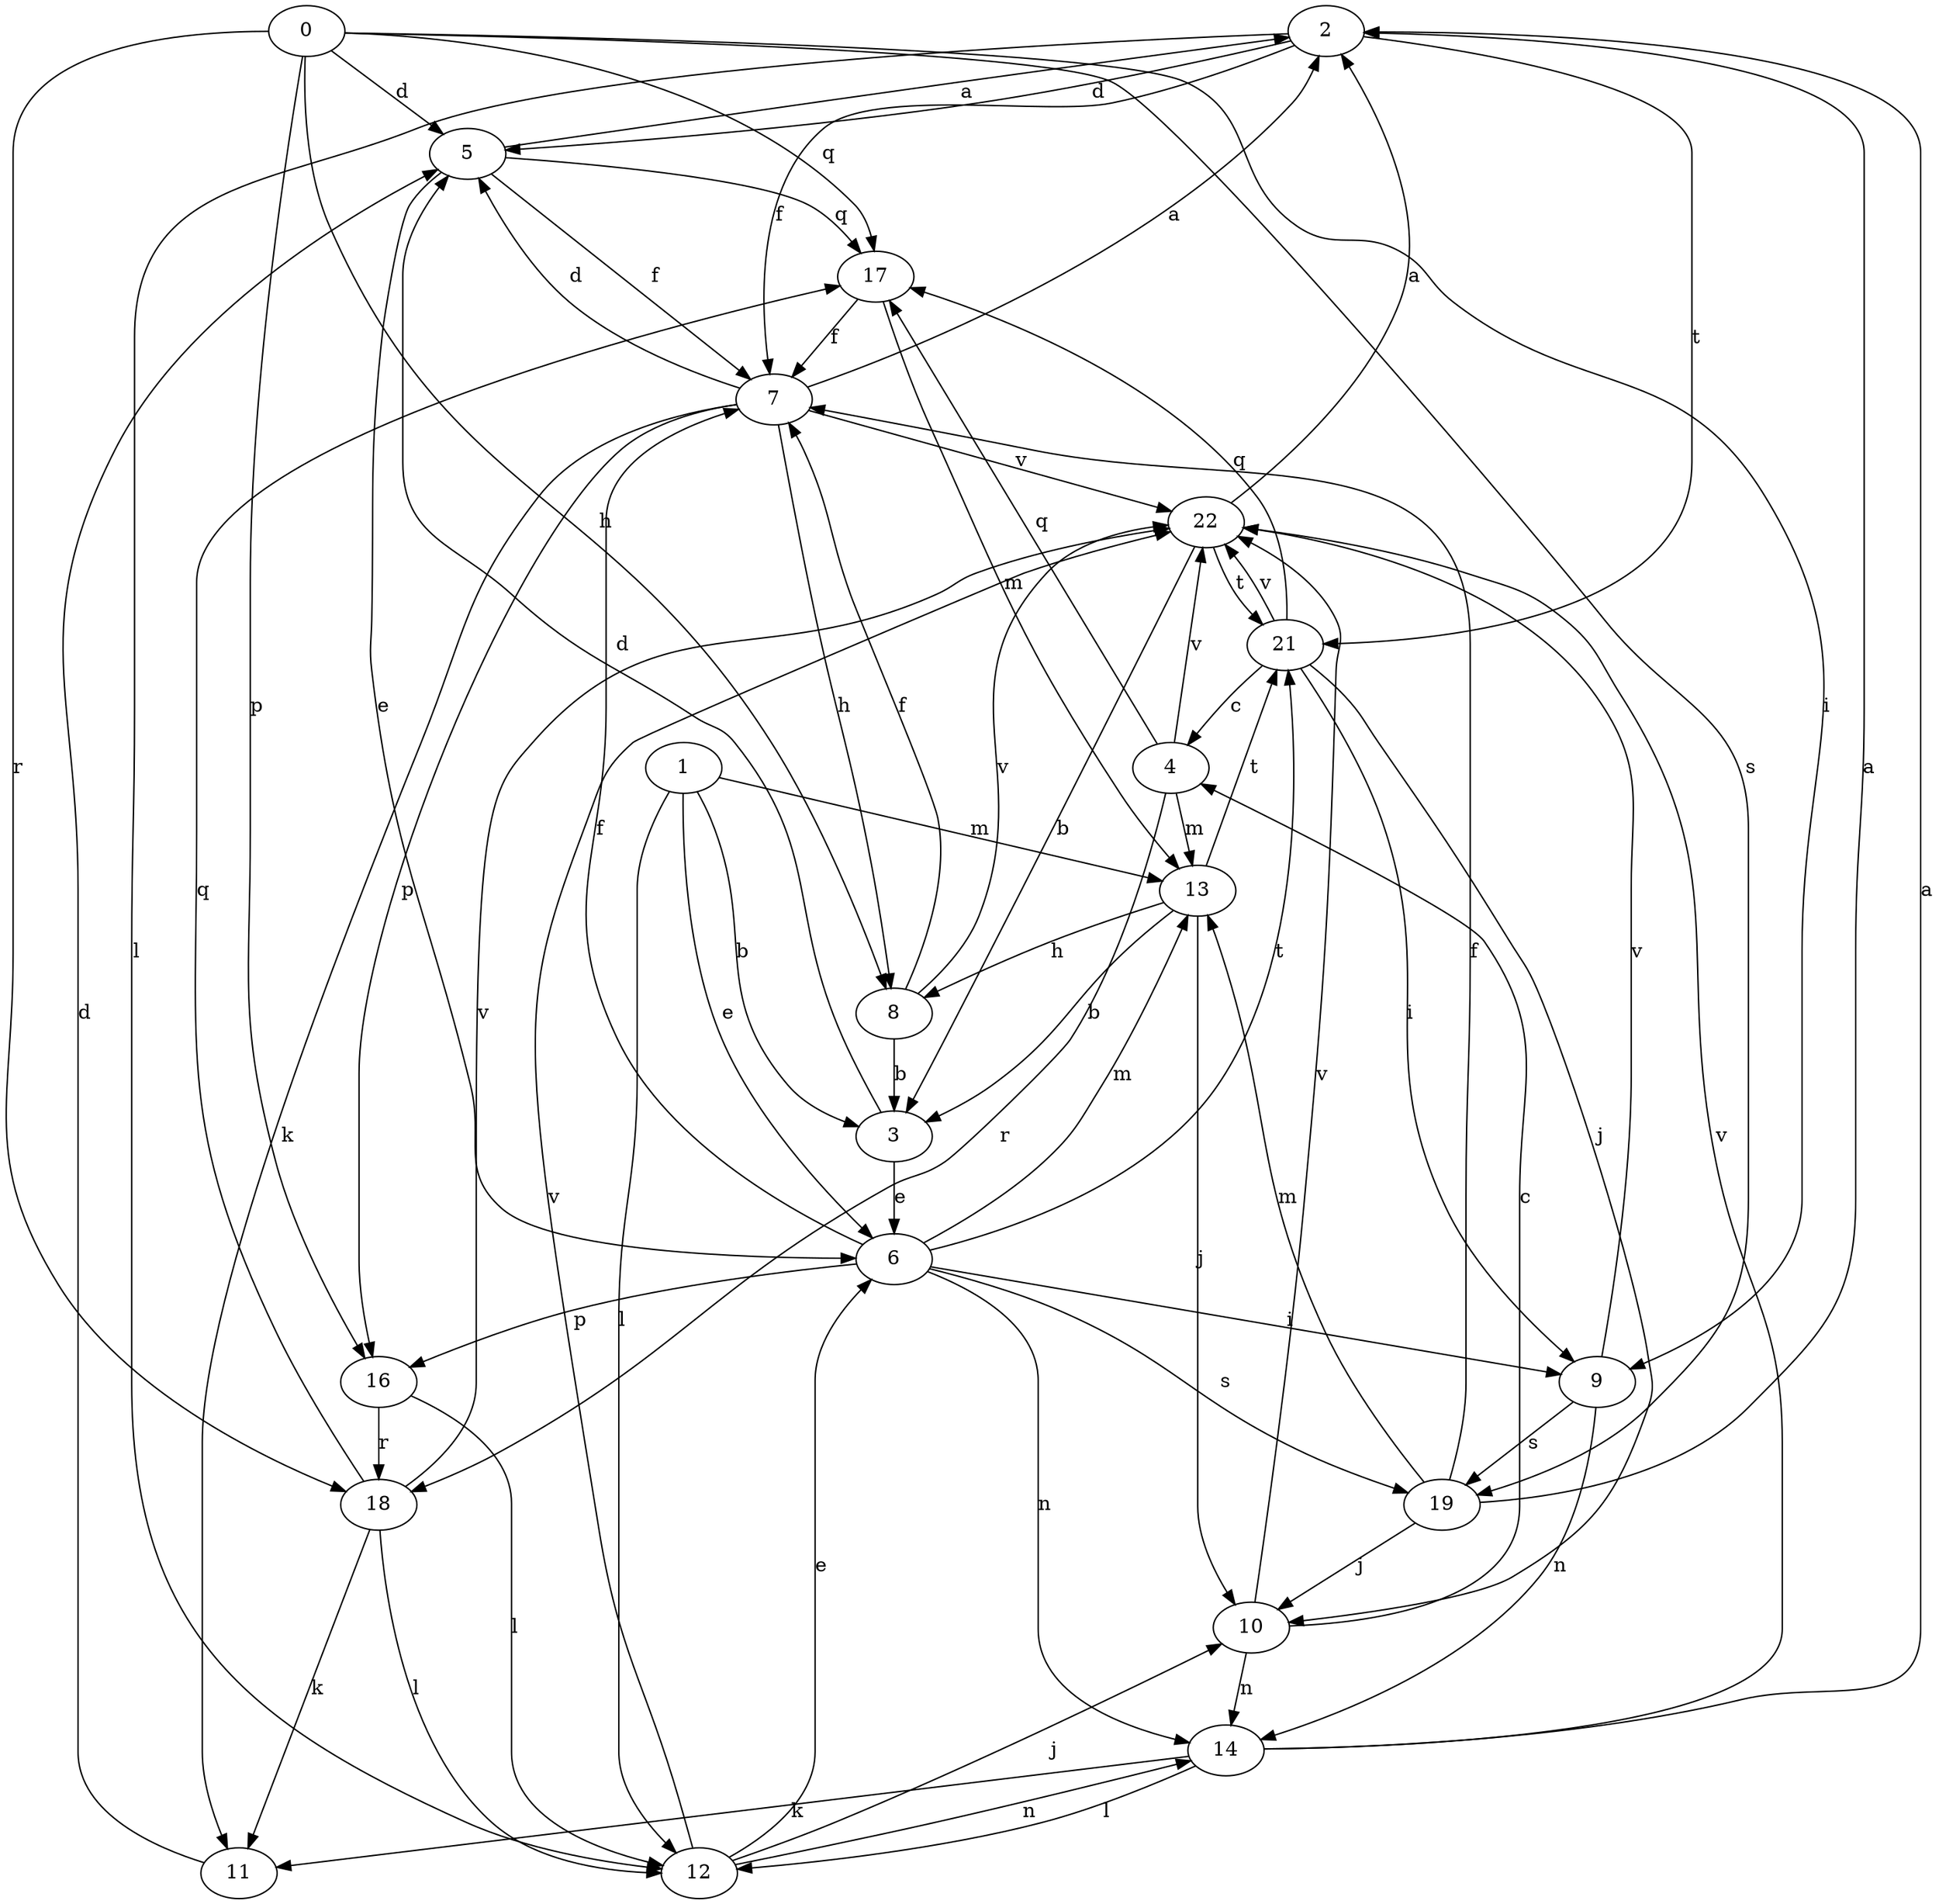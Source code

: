strict digraph  {
2;
3;
0;
4;
5;
6;
1;
7;
8;
9;
10;
11;
12;
13;
14;
16;
17;
18;
19;
21;
22;
2 -> 5  [label=d];
2 -> 7  [label=f];
2 -> 12  [label=l];
2 -> 21  [label=t];
3 -> 5  [label=d];
3 -> 6  [label=e];
0 -> 5  [label=d];
0 -> 8  [label=h];
0 -> 9  [label=i];
0 -> 16  [label=p];
0 -> 17  [label=q];
0 -> 18  [label=r];
0 -> 19  [label=s];
4 -> 13  [label=m];
4 -> 17  [label=q];
4 -> 18  [label=r];
4 -> 22  [label=v];
5 -> 2  [label=a];
5 -> 6  [label=e];
5 -> 7  [label=f];
5 -> 17  [label=q];
6 -> 7  [label=f];
6 -> 9  [label=i];
6 -> 13  [label=m];
6 -> 14  [label=n];
6 -> 16  [label=p];
6 -> 19  [label=s];
6 -> 21  [label=t];
1 -> 3  [label=b];
1 -> 6  [label=e];
1 -> 12  [label=l];
1 -> 13  [label=m];
7 -> 2  [label=a];
7 -> 5  [label=d];
7 -> 8  [label=h];
7 -> 11  [label=k];
7 -> 16  [label=p];
7 -> 22  [label=v];
8 -> 3  [label=b];
8 -> 7  [label=f];
8 -> 22  [label=v];
9 -> 14  [label=n];
9 -> 19  [label=s];
9 -> 22  [label=v];
10 -> 4  [label=c];
10 -> 14  [label=n];
10 -> 22  [label=v];
11 -> 5  [label=d];
12 -> 6  [label=e];
12 -> 10  [label=j];
12 -> 14  [label=n];
12 -> 22  [label=v];
13 -> 3  [label=b];
13 -> 8  [label=h];
13 -> 10  [label=j];
13 -> 21  [label=t];
14 -> 2  [label=a];
14 -> 11  [label=k];
14 -> 12  [label=l];
14 -> 22  [label=v];
16 -> 12  [label=l];
16 -> 18  [label=r];
17 -> 7  [label=f];
17 -> 13  [label=m];
18 -> 11  [label=k];
18 -> 12  [label=l];
18 -> 17  [label=q];
18 -> 22  [label=v];
19 -> 2  [label=a];
19 -> 7  [label=f];
19 -> 10  [label=j];
19 -> 13  [label=m];
21 -> 4  [label=c];
21 -> 9  [label=i];
21 -> 10  [label=j];
21 -> 17  [label=q];
21 -> 22  [label=v];
22 -> 2  [label=a];
22 -> 3  [label=b];
22 -> 21  [label=t];
}
